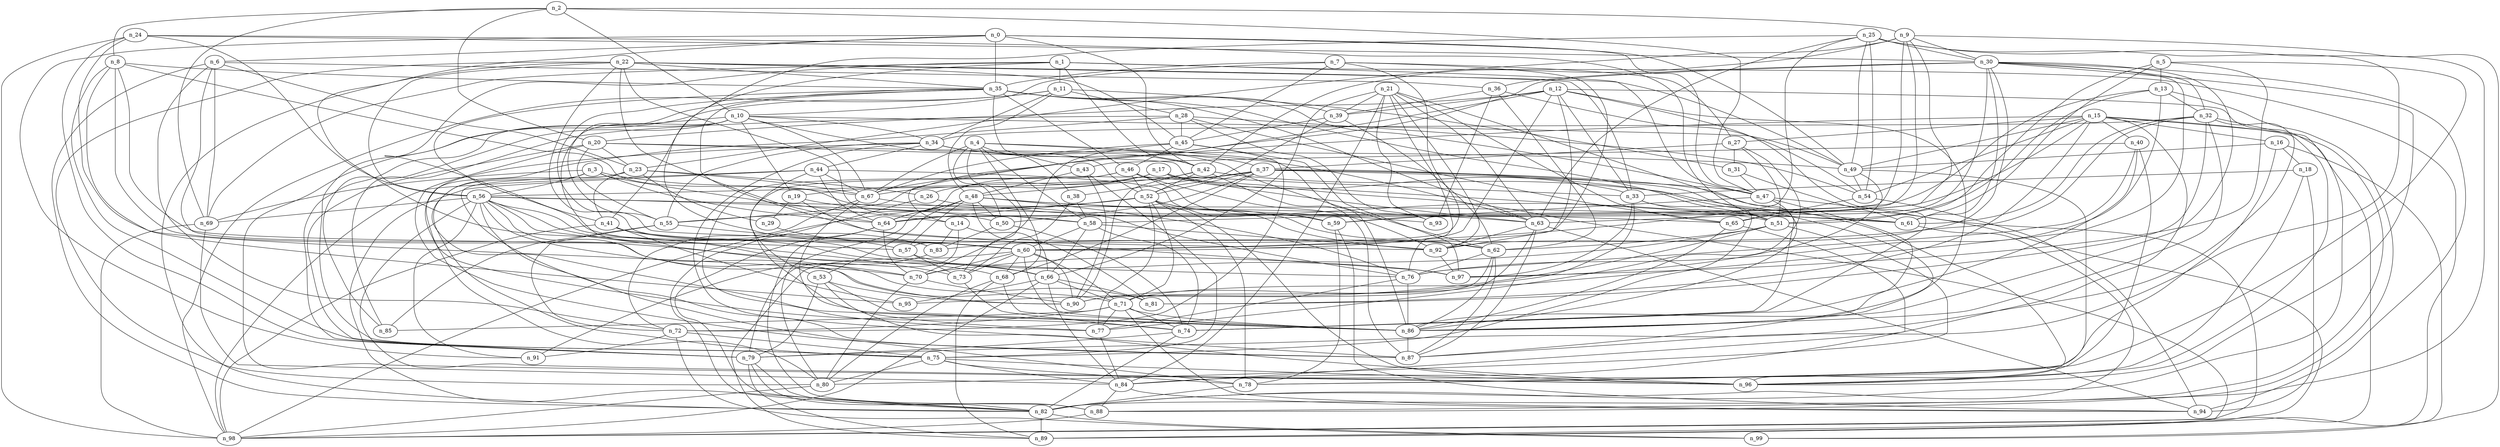 graph grafoErdosRenyi_100_400  {
n_0;
n_1;
n_2;
n_3;
n_4;
n_5;
n_6;
n_7;
n_8;
n_9;
n_10;
n_11;
n_12;
n_13;
n_14;
n_15;
n_16;
n_17;
n_18;
n_19;
n_20;
n_21;
n_22;
n_23;
n_24;
n_25;
n_26;
n_27;
n_28;
n_29;
n_30;
n_31;
n_32;
n_33;
n_34;
n_35;
n_36;
n_37;
n_38;
n_39;
n_40;
n_41;
n_42;
n_43;
n_44;
n_45;
n_46;
n_47;
n_48;
n_49;
n_50;
n_51;
n_52;
n_53;
n_54;
n_55;
n_56;
n_57;
n_58;
n_59;
n_60;
n_61;
n_62;
n_63;
n_64;
n_65;
n_66;
n_67;
n_68;
n_69;
n_70;
n_71;
n_72;
n_73;
n_74;
n_75;
n_76;
n_77;
n_78;
n_79;
n_80;
n_81;
n_82;
n_83;
n_84;
n_85;
n_86;
n_87;
n_88;
n_89;
n_90;
n_91;
n_92;
n_93;
n_94;
n_95;
n_96;
n_97;
n_98;
n_99;
n_5 -- n_97;
n_12 -- n_60;
n_10 -- n_67;
n_28 -- n_54;
n_7 -- n_35;
n_5 -- n_78;
n_29 -- n_60;
n_71 -- n_94;
n_61 -- n_82;
n_34 -- n_44;
n_15 -- n_27;
n_37 -- n_50;
n_24 -- n_79;
n_49 -- n_54;
n_82 -- n_99;
n_44 -- n_67;
n_15 -- n_81;
n_44 -- n_53;
n_77 -- n_84;
n_17 -- n_33;
n_5 -- n_51;
n_33 -- n_51;
n_17 -- n_19;
n_42 -- n_61;
n_20 -- n_49;
n_25 -- n_87;
n_18 -- n_94;
n_15 -- n_59;
n_46 -- n_61;
n_24 -- n_71;
n_34 -- n_80;
n_35 -- n_43;
n_51 -- n_70;
n_23 -- n_87;
n_0 -- n_91;
n_55 -- n_72;
n_6 -- n_72;
n_56 -- n_97;
n_35 -- n_51;
n_43 -- n_75;
n_9 -- n_42;
n_2 -- n_8;
n_60 -- n_90;
n_22 -- n_56;
n_28 -- n_93;
n_12 -- n_33;
n_76 -- n_77;
n_43 -- n_48;
n_71 -- n_86;
n_4 -- n_58;
n_9 -- n_58;
n_30 -- n_94;
n_44 -- n_98;
n_52 -- n_98;
n_45 -- n_70;
n_49 -- n_78;
n_13 -- n_88;
n_42 -- n_87;
n_60 -- n_86;
n_59 -- n_94;
n_62 -- n_90;
n_26 -- n_51;
n_35 -- n_92;
n_30 -- n_32;
n_30 -- n_96;
n_41 -- n_83;
n_56 -- n_91;
n_8 -- n_65;
n_76 -- n_86;
n_36 -- n_62;
n_52 -- n_78;
n_15 -- n_54;
n_38 -- n_73;
n_15 -- n_49;
n_14 -- n_83;
n_37 -- n_38;
n_48 -- n_53;
n_50 -- n_74;
n_30 -- n_61;
n_67 -- n_76;
n_56 -- n_90;
n_27 -- n_77;
n_34 -- n_87;
n_21 -- n_92;
n_57 -- n_66;
n_4 -- n_86;
n_59 -- n_78;
n_11 -- n_98;
n_11 -- n_48;
n_0 -- n_35;
n_10 -- n_52;
n_46 -- n_59;
n_10 -- n_96;
n_10 -- n_85;
n_13 -- n_64;
n_68 -- n_89;
n_22 -- n_80;
n_52 -- n_96;
n_66 -- n_98;
n_40 -- n_96;
n_46 -- n_77;
n_25 -- n_88;
n_7 -- n_60;
n_79 -- n_82;
n_42 -- n_90;
n_8 -- n_95;
n_34 -- n_63;
n_34 -- n_55;
n_30 -- n_55;
n_26 -- n_82;
n_32 -- n_34;
n_56 -- n_69;
n_74 -- n_82;
n_82 -- n_89;
n_24 -- n_51;
n_25 -- n_30;
n_41 -- n_98;
n_20 -- n_33;
n_56 -- n_76;
n_38 -- n_58;
n_16 -- n_18;
n_21 -- n_93;
n_17 -- n_67;
n_57 -- n_73;
n_32 -- n_82;
n_69 -- n_98;
n_37 -- n_96;
n_7 -- n_45;
n_19 -- n_97;
n_51 -- n_80;
n_62 -- n_87;
n_35 -- n_47;
n_22 -- n_49;
n_2 -- n_47;
n_45 -- n_67;
n_64 -- n_82;
n_36 -- n_54;
n_56 -- n_58;
n_17 -- n_26;
n_35 -- n_62;
n_46 -- n_52;
n_37 -- n_68;
n_15 -- n_67;
n_23 -- n_67;
n_12 -- n_82;
n_35 -- n_39;
n_23 -- n_26;
n_34 -- n_62;
n_8 -- n_57;
n_83 -- n_91;
n_48 -- n_93;
n_66 -- n_95;
n_42 -- n_52;
n_40 -- n_43;
n_32 -- n_81;
n_6 -- n_23;
n_56 -- n_61;
n_53 -- n_86;
n_54 -- n_65;
n_56 -- n_96;
n_58 -- n_74;
n_0 -- n_6;
n_66 -- n_84;
n_88 -- n_98;
n_1 -- n_47;
n_0 -- n_47;
n_9 -- n_99;
n_9 -- n_63;
n_11 -- n_34;
n_16 -- n_84;
n_67 -- n_77;
n_47 -- n_74;
n_41 -- n_60;
n_24 -- n_98;
n_51 -- n_62;
n_22 -- n_45;
n_12 -- n_74;
n_31 -- n_61;
n_37 -- n_89;
n_55 -- n_85;
n_11 -- n_31;
n_36 -- n_39;
n_45 -- n_97;
n_33 -- n_97;
n_0 -- n_42;
n_35 -- n_55;
n_48 -- n_64;
n_1 -- n_11;
n_6 -- n_70;
n_75 -- n_96;
n_75 -- n_80;
n_14 -- n_66;
n_48 -- n_81;
n_48 -- n_63;
n_67 -- n_72;
n_27 -- n_51;
n_12 -- n_86;
n_19 -- n_50;
n_12 -- n_92;
n_22 -- n_58;
n_20 -- n_87;
n_7 -- n_27;
n_10 -- n_34;
n_3 -- n_86;
n_64 -- n_88;
n_17 -- n_89;
n_44 -- n_82;
n_92 -- n_97;
n_60 -- n_70;
n_60 -- n_71;
n_63 -- n_71;
n_44 -- n_64;
n_18 -- n_33;
n_71 -- n_85;
n_62 -- n_86;
n_52 -- n_55;
n_27 -- n_31;
n_4 -- n_68;
n_9 -- n_30;
n_48 -- n_50;
n_42 -- n_48;
n_53 -- n_96;
n_58 -- n_60;
n_72 -- n_99;
n_45 -- n_46;
n_3 -- n_64;
n_33 -- n_90;
n_65 -- n_86;
n_35 -- n_46;
n_33 -- n_75;
n_15 -- n_84;
n_10 -- n_19;
n_21 -- n_63;
n_40 -- n_76;
n_16 -- n_49;
n_23 -- n_41;
n_46 -- n_92;
n_21 -- n_65;
n_79 -- n_88;
n_73 -- n_74;
n_60 -- n_68;
n_37 -- n_87;
n_22 -- n_60;
n_84 -- n_94;
n_22 -- n_35;
n_10 -- n_79;
n_4 -- n_50;
n_30 -- n_65;
n_47 -- n_98;
n_28 -- n_65;
n_2 -- n_9;
n_1 -- n_89;
n_0 -- n_49;
n_52 -- n_77;
n_1 -- n_41;
n_21 -- n_39;
n_12 -- n_20;
n_45 -- n_72;
n_1 -- n_42;
n_74 -- n_79;
n_53 -- n_90;
n_15 -- n_16;
n_39 -- n_52;
n_25 -- n_63;
n_10 -- n_73;
n_30 -- n_71;
n_12 -- n_14;
n_22 -- n_82;
n_6 -- n_69;
n_25 -- n_49;
n_60 -- n_73;
n_8 -- n_75;
n_15 -- n_40;
n_13 -- n_32;
n_8 -- n_35;
n_34 -- n_42;
n_3 -- n_69;
n_63 -- n_92;
n_47 -- n_86;
n_22 -- n_64;
n_14 -- n_79;
n_2 -- n_69;
n_15 -- n_98;
n_7 -- n_10;
n_80 -- n_98;
n_19 -- n_29;
n_54 -- n_94;
n_32 -- n_86;
n_72 -- n_75;
n_78 -- n_82;
n_36 -- n_93;
n_66 -- n_81;
n_1 -- n_69;
n_66 -- n_71;
n_6 -- n_82;
n_40 -- n_74;
n_52 -- n_64;
n_21 -- n_76;
n_23 -- n_75;
n_48 -- n_57;
n_62 -- n_76;
n_6 -- n_36;
n_65 -- n_84;
n_50 -- n_83;
n_75 -- n_84;
n_70 -- n_90;
n_20 -- n_79;
n_3 -- n_56;
n_70 -- n_80;
n_52 -- n_71;
n_58 -- n_92;
n_39 -- n_45;
n_37 -- n_47;
n_2 -- n_20;
n_31 -- n_47;
n_28 -- n_45;
n_12 -- n_39;
n_49 -- n_97;
n_20 -- n_55;
n_35 -- n_63;
n_13 -- n_76;
n_21 -- n_66;
n_75 -- n_78;
n_56 -- n_81;
n_30 -- n_86;
n_28 -- n_74;
n_11 -- n_28;
n_56 -- n_70;
n_47 -- n_59;
n_23 -- n_29;
n_68 -- n_86;
n_41 -- n_95;
n_52 -- n_62;
n_1 -- n_60;
n_48 -- n_76;
n_22 -- n_33;
n_72 -- n_91;
n_7 -- n_57;
n_10 -- n_49;
n_13 -- n_51;
n_30 -- n_36;
n_52 -- n_92;
n_32 -- n_83;
n_30 -- n_92;
n_28 -- n_85;
n_60 -- n_89;
n_17 -- n_63;
n_71 -- n_72;
n_64 -- n_70;
n_63 -- n_94;
n_68 -- n_80;
n_39 -- n_62;
n_51 -- n_95;
n_25 -- n_60;
n_79 -- n_89;
n_44 -- n_59;
n_9 -- n_23;
n_46 -- n_86;
n_25 -- n_54;
n_32 -- n_79;
n_55 -- n_57;
n_11 -- n_75;
n_3 -- n_14;
n_32 -- n_61;
n_5 -- n_13;
n_71 -- n_74;
n_15 -- n_96;
n_21 -- n_86;
n_58 -- n_66;
n_18 -- n_96;
n_71 -- n_77;
n_8 -- n_68;
n_4 -- n_73;
n_53 -- n_79;
n_84 -- n_88;
n_4 -- n_37;
n_37 -- n_64;
n_16 -- n_99;
n_3 -- n_67;
n_4 -- n_38;
n_25 -- n_41;
n_48 -- n_80;
n_37 -- n_52;
n_43 -- n_90;
n_86 -- n_87;
n_4 -- n_67;
n_63 -- n_87;
n_5 -- n_61;
n_56 -- n_78;
n_24 -- n_30;
n_24 -- n_56;
n_21 -- n_84;
n_37 -- n_56;
n_35 -- n_83;
n_27 -- n_37;
n_2 -- n_10;
n_0 -- n_66;
n_69 -- n_84;
n_9 -- n_64;
n_20 -- n_23;
}